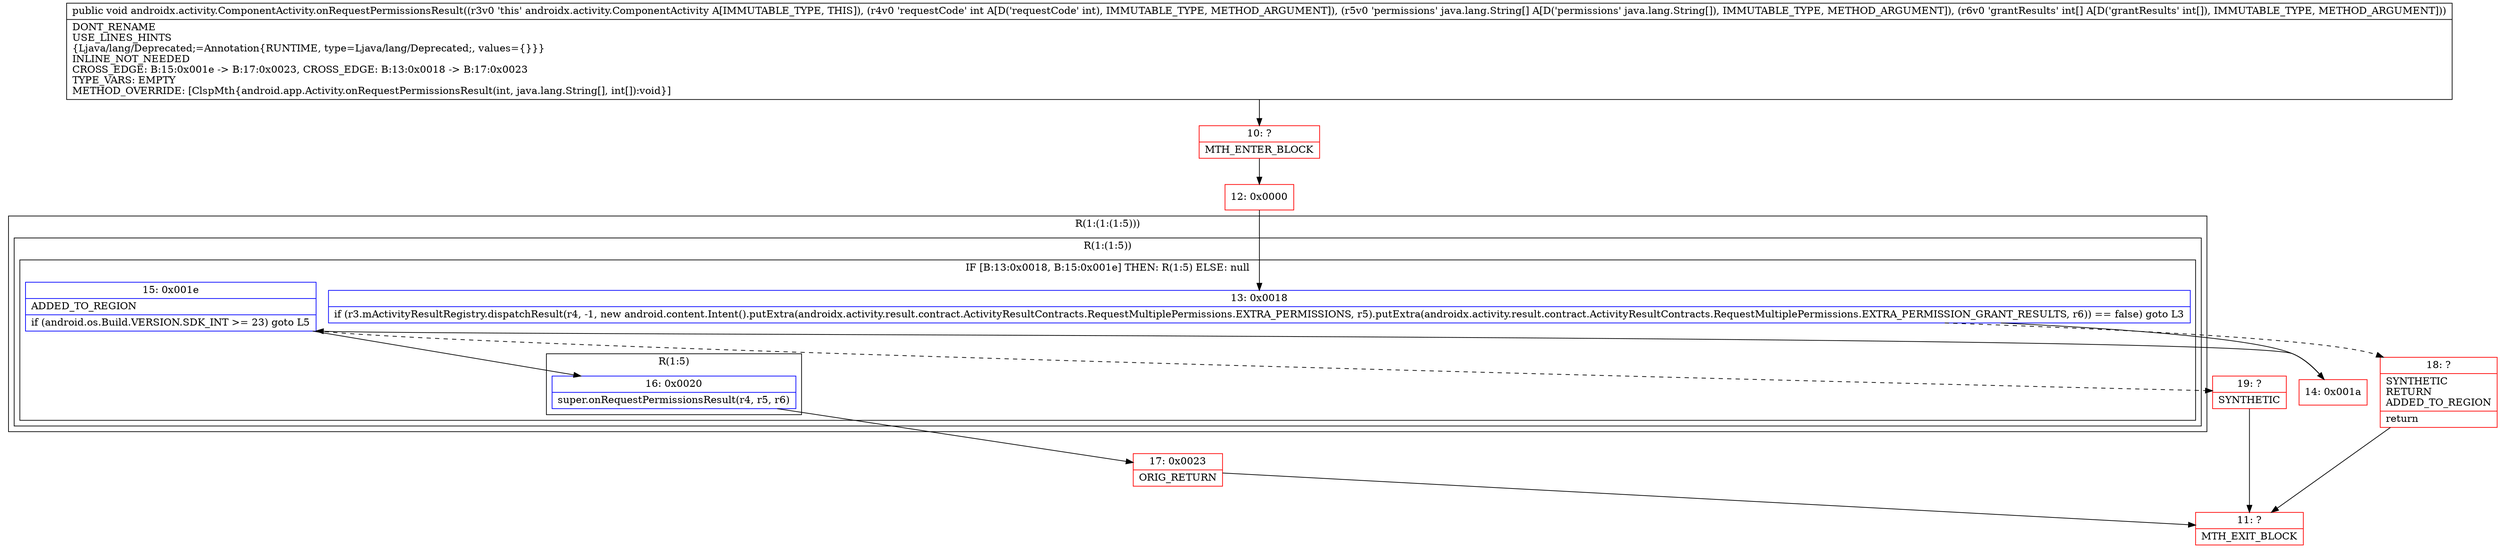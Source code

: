 digraph "CFG forandroidx.activity.ComponentActivity.onRequestPermissionsResult(I[Ljava\/lang\/String;[I)V" {
subgraph cluster_Region_471585210 {
label = "R(1:(1:(1:5)))";
node [shape=record,color=blue];
subgraph cluster_Region_1545202963 {
label = "R(1:(1:5))";
node [shape=record,color=blue];
subgraph cluster_IfRegion_1297072650 {
label = "IF [B:13:0x0018, B:15:0x001e] THEN: R(1:5) ELSE: null";
node [shape=record,color=blue];
Node_13 [shape=record,label="{13\:\ 0x0018|if (r3.mActivityResultRegistry.dispatchResult(r4, \-1, new android.content.Intent().putExtra(androidx.activity.result.contract.ActivityResultContracts.RequestMultiplePermissions.EXTRA_PERMISSIONS, r5).putExtra(androidx.activity.result.contract.ActivityResultContracts.RequestMultiplePermissions.EXTRA_PERMISSION_GRANT_RESULTS, r6)) == false) goto L3\l}"];
Node_15 [shape=record,label="{15\:\ 0x001e|ADDED_TO_REGION\l|if (android.os.Build.VERSION.SDK_INT \>= 23) goto L5\l}"];
subgraph cluster_Region_195648311 {
label = "R(1:5)";
node [shape=record,color=blue];
Node_16 [shape=record,label="{16\:\ 0x0020|super.onRequestPermissionsResult(r4, r5, r6)\l}"];
}
}
}
}
Node_10 [shape=record,color=red,label="{10\:\ ?|MTH_ENTER_BLOCK\l}"];
Node_12 [shape=record,color=red,label="{12\:\ 0x0000}"];
Node_14 [shape=record,color=red,label="{14\:\ 0x001a}"];
Node_17 [shape=record,color=red,label="{17\:\ 0x0023|ORIG_RETURN\l}"];
Node_11 [shape=record,color=red,label="{11\:\ ?|MTH_EXIT_BLOCK\l}"];
Node_19 [shape=record,color=red,label="{19\:\ ?|SYNTHETIC\l}"];
Node_18 [shape=record,color=red,label="{18\:\ ?|SYNTHETIC\lRETURN\lADDED_TO_REGION\l|return\l}"];
MethodNode[shape=record,label="{public void androidx.activity.ComponentActivity.onRequestPermissionsResult((r3v0 'this' androidx.activity.ComponentActivity A[IMMUTABLE_TYPE, THIS]), (r4v0 'requestCode' int A[D('requestCode' int), IMMUTABLE_TYPE, METHOD_ARGUMENT]), (r5v0 'permissions' java.lang.String[] A[D('permissions' java.lang.String[]), IMMUTABLE_TYPE, METHOD_ARGUMENT]), (r6v0 'grantResults' int[] A[D('grantResults' int[]), IMMUTABLE_TYPE, METHOD_ARGUMENT]))  | DONT_RENAME\lUSE_LINES_HINTS\l\{Ljava\/lang\/Deprecated;=Annotation\{RUNTIME, type=Ljava\/lang\/Deprecated;, values=\{\}\}\}\lINLINE_NOT_NEEDED\lCROSS_EDGE: B:15:0x001e \-\> B:17:0x0023, CROSS_EDGE: B:13:0x0018 \-\> B:17:0x0023\lTYPE_VARS: EMPTY\lMETHOD_OVERRIDE: [ClspMth\{android.app.Activity.onRequestPermissionsResult(int, java.lang.String[], int[]):void\}]\l}"];
MethodNode -> Node_10;Node_13 -> Node_14;
Node_13 -> Node_18[style=dashed];
Node_15 -> Node_16;
Node_15 -> Node_19[style=dashed];
Node_16 -> Node_17;
Node_10 -> Node_12;
Node_12 -> Node_13;
Node_14 -> Node_15;
Node_17 -> Node_11;
Node_19 -> Node_11;
Node_18 -> Node_11;
}

